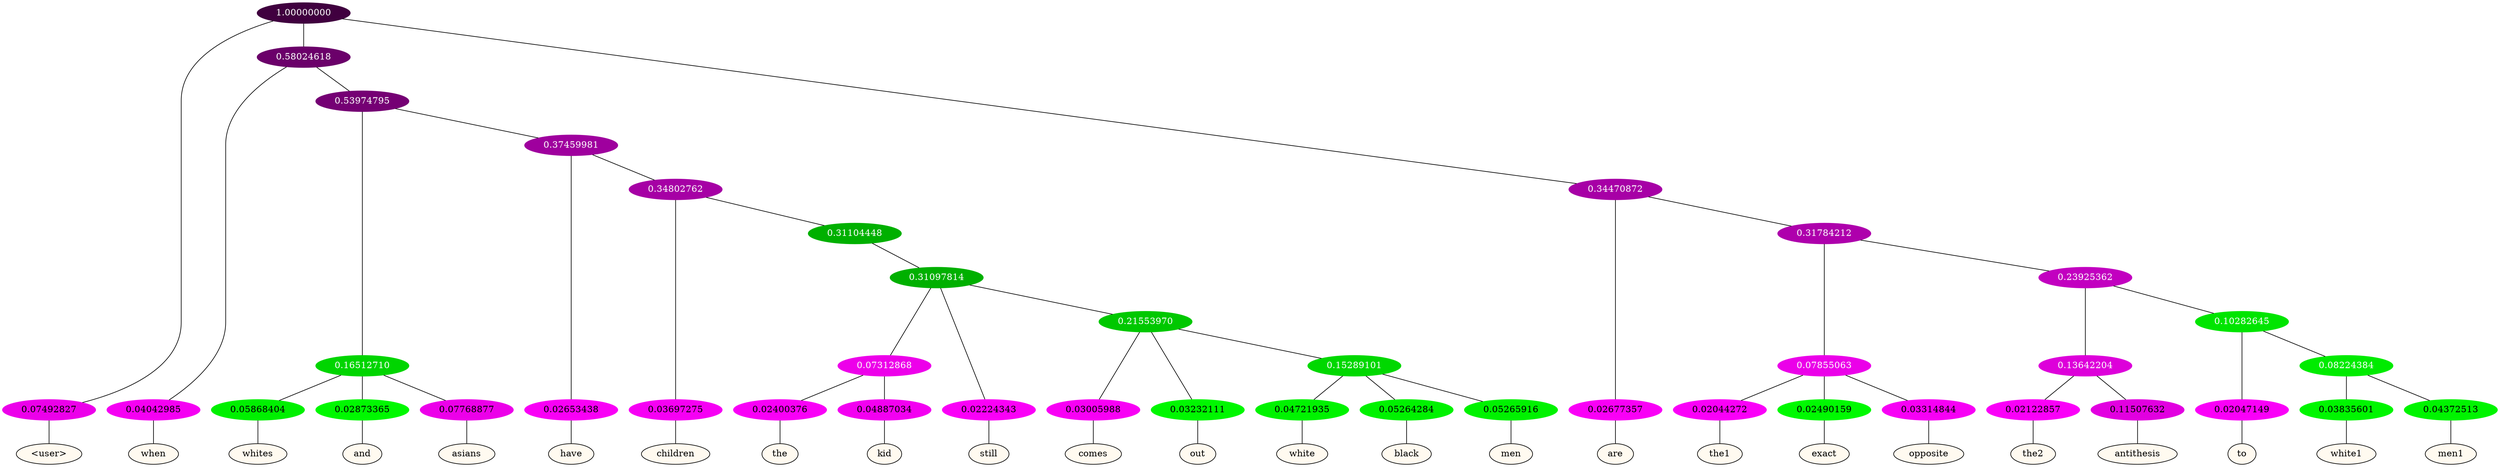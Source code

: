 graph {
	node [format=png height=0.15 nodesep=0.001 ordering=out overlap=prism overlap_scaling=0.01 ranksep=0.001 ratio=0.2 style=filled width=0.15]
	{
		rank=same
		a_w_1 [label="\<user\>" color=black fillcolor=floralwhite style="filled,solid"]
		a_w_4 [label=when color=black fillcolor=floralwhite style="filled,solid"]
		a_w_12 [label=whites color=black fillcolor=floralwhite style="filled,solid"]
		a_w_13 [label=and color=black fillcolor=floralwhite style="filled,solid"]
		a_w_14 [label=asians color=black fillcolor=floralwhite style="filled,solid"]
		a_w_15 [label=have color=black fillcolor=floralwhite style="filled,solid"]
		a_w_22 [label=children color=black fillcolor=floralwhite style="filled,solid"]
		a_w_34 [label=the color=black fillcolor=floralwhite style="filled,solid"]
		a_w_35 [label=kid color=black fillcolor=floralwhite style="filled,solid"]
		a_w_32 [label=still color=black fillcolor=floralwhite style="filled,solid"]
		a_w_36 [label=comes color=black fillcolor=floralwhite style="filled,solid"]
		a_w_37 [label=out color=black fillcolor=floralwhite style="filled,solid"]
		a_w_39 [label=white color=black fillcolor=floralwhite style="filled,solid"]
		a_w_40 [label=black color=black fillcolor=floralwhite style="filled,solid"]
		a_w_41 [label=men color=black fillcolor=floralwhite style="filled,solid"]
		a_w_6 [label=are color=black fillcolor=floralwhite style="filled,solid"]
		a_w_17 [label=the1 color=black fillcolor=floralwhite style="filled,solid"]
		a_w_18 [label=exact color=black fillcolor=floralwhite style="filled,solid"]
		a_w_19 [label=opposite color=black fillcolor=floralwhite style="filled,solid"]
		a_w_24 [label=the2 color=black fillcolor=floralwhite style="filled,solid"]
		a_w_25 [label=antithesis color=black fillcolor=floralwhite style="filled,solid"]
		a_w_26 [label=to color=black fillcolor=floralwhite style="filled,solid"]
		a_w_29 [label=white1 color=black fillcolor=floralwhite style="filled,solid"]
		a_w_30 [label=men1 color=black fillcolor=floralwhite style="filled,solid"]
	}
	a_n_1 -- a_w_1
	a_n_4 -- a_w_4
	a_n_12 -- a_w_12
	a_n_13 -- a_w_13
	a_n_14 -- a_w_14
	a_n_15 -- a_w_15
	a_n_22 -- a_w_22
	a_n_34 -- a_w_34
	a_n_35 -- a_w_35
	a_n_32 -- a_w_32
	a_n_36 -- a_w_36
	a_n_37 -- a_w_37
	a_n_39 -- a_w_39
	a_n_40 -- a_w_40
	a_n_41 -- a_w_41
	a_n_6 -- a_w_6
	a_n_17 -- a_w_17
	a_n_18 -- a_w_18
	a_n_19 -- a_w_19
	a_n_24 -- a_w_24
	a_n_25 -- a_w_25
	a_n_26 -- a_w_26
	a_n_29 -- a_w_29
	a_n_30 -- a_w_30
	{
		rank=same
		a_n_1 [label=0.07492827 color="0.835 1.000 0.925" fontcolor=black]
		a_n_4 [label=0.04042985 color="0.835 1.000 0.960" fontcolor=black]
		a_n_12 [label=0.05868404 color="0.334 1.000 0.941" fontcolor=black]
		a_n_13 [label=0.02873365 color="0.334 1.000 0.971" fontcolor=black]
		a_n_14 [label=0.07768877 color="0.835 1.000 0.922" fontcolor=black]
		a_n_15 [label=0.02653438 color="0.835 1.000 0.973" fontcolor=black]
		a_n_22 [label=0.03697275 color="0.835 1.000 0.963" fontcolor=black]
		a_n_34 [label=0.02400376 color="0.835 1.000 0.976" fontcolor=black]
		a_n_35 [label=0.04887034 color="0.835 1.000 0.951" fontcolor=black]
		a_n_32 [label=0.02224343 color="0.835 1.000 0.978" fontcolor=black]
		a_n_36 [label=0.03005988 color="0.835 1.000 0.970" fontcolor=black]
		a_n_37 [label=0.03232111 color="0.334 1.000 0.968" fontcolor=black]
		a_n_39 [label=0.04721935 color="0.334 1.000 0.953" fontcolor=black]
		a_n_40 [label=0.05264284 color="0.334 1.000 0.947" fontcolor=black]
		a_n_41 [label=0.05265916 color="0.334 1.000 0.947" fontcolor=black]
		a_n_6 [label=0.02677357 color="0.835 1.000 0.973" fontcolor=black]
		a_n_17 [label=0.02044272 color="0.835 1.000 0.980" fontcolor=black]
		a_n_18 [label=0.02490159 color="0.334 1.000 0.975" fontcolor=black]
		a_n_19 [label=0.03314844 color="0.835 1.000 0.967" fontcolor=black]
		a_n_24 [label=0.02122857 color="0.835 1.000 0.979" fontcolor=black]
		a_n_25 [label=0.11507632 color="0.835 1.000 0.885" fontcolor=black]
		a_n_26 [label=0.02047149 color="0.835 1.000 0.980" fontcolor=black]
		a_n_29 [label=0.03835601 color="0.334 1.000 0.962" fontcolor=black]
		a_n_30 [label=0.04372513 color="0.334 1.000 0.956" fontcolor=black]
	}
	a_n_0 [label=1.00000000 color="0.835 1.000 0.250" fontcolor=grey99]
	a_n_0 -- a_n_1
	a_n_2 [label=0.58024618 color="0.835 1.000 0.420" fontcolor=grey99]
	a_n_0 -- a_n_2
	a_n_3 [label=0.34470872 color="0.835 1.000 0.655" fontcolor=grey99]
	a_n_0 -- a_n_3
	a_n_2 -- a_n_4
	a_n_5 [label=0.53974795 color="0.835 1.000 0.460" fontcolor=grey99]
	a_n_2 -- a_n_5
	a_n_3 -- a_n_6
	a_n_7 [label=0.31784212 color="0.835 1.000 0.682" fontcolor=grey99]
	a_n_3 -- a_n_7
	a_n_8 [label=0.16512710 color="0.334 1.000 0.835" fontcolor=grey99]
	a_n_5 -- a_n_8
	a_n_9 [label=0.37459981 color="0.835 1.000 0.625" fontcolor=grey99]
	a_n_5 -- a_n_9
	a_n_10 [label=0.07855063 color="0.835 1.000 0.921" fontcolor=grey99]
	a_n_7 -- a_n_10
	a_n_11 [label=0.23925362 color="0.835 1.000 0.761" fontcolor=grey99]
	a_n_7 -- a_n_11
	a_n_8 -- a_n_12
	a_n_8 -- a_n_13
	a_n_8 -- a_n_14
	a_n_9 -- a_n_15
	a_n_16 [label=0.34802762 color="0.835 1.000 0.652" fontcolor=grey99]
	a_n_9 -- a_n_16
	a_n_10 -- a_n_17
	a_n_10 -- a_n_18
	a_n_10 -- a_n_19
	a_n_20 [label=0.13642204 color="0.835 1.000 0.864" fontcolor=grey99]
	a_n_11 -- a_n_20
	a_n_21 [label=0.10282645 color="0.334 1.000 0.897" fontcolor=grey99]
	a_n_11 -- a_n_21
	a_n_16 -- a_n_22
	a_n_23 [label=0.31104448 color="0.334 1.000 0.689" fontcolor=grey99]
	a_n_16 -- a_n_23
	a_n_20 -- a_n_24
	a_n_20 -- a_n_25
	a_n_21 -- a_n_26
	a_n_27 [label=0.08224384 color="0.334 1.000 0.918" fontcolor=grey99]
	a_n_21 -- a_n_27
	a_n_28 [label=0.31097814 color="0.334 1.000 0.689" fontcolor=grey99]
	a_n_23 -- a_n_28
	a_n_27 -- a_n_29
	a_n_27 -- a_n_30
	a_n_31 [label=0.07312868 color="0.835 1.000 0.927" fontcolor=grey99]
	a_n_28 -- a_n_31
	a_n_28 -- a_n_32
	a_n_33 [label=0.21553970 color="0.334 1.000 0.784" fontcolor=grey99]
	a_n_28 -- a_n_33
	a_n_31 -- a_n_34
	a_n_31 -- a_n_35
	a_n_33 -- a_n_36
	a_n_33 -- a_n_37
	a_n_38 [label=0.15289101 color="0.334 1.000 0.847" fontcolor=grey99]
	a_n_33 -- a_n_38
	a_n_38 -- a_n_39
	a_n_38 -- a_n_40
	a_n_38 -- a_n_41
}
